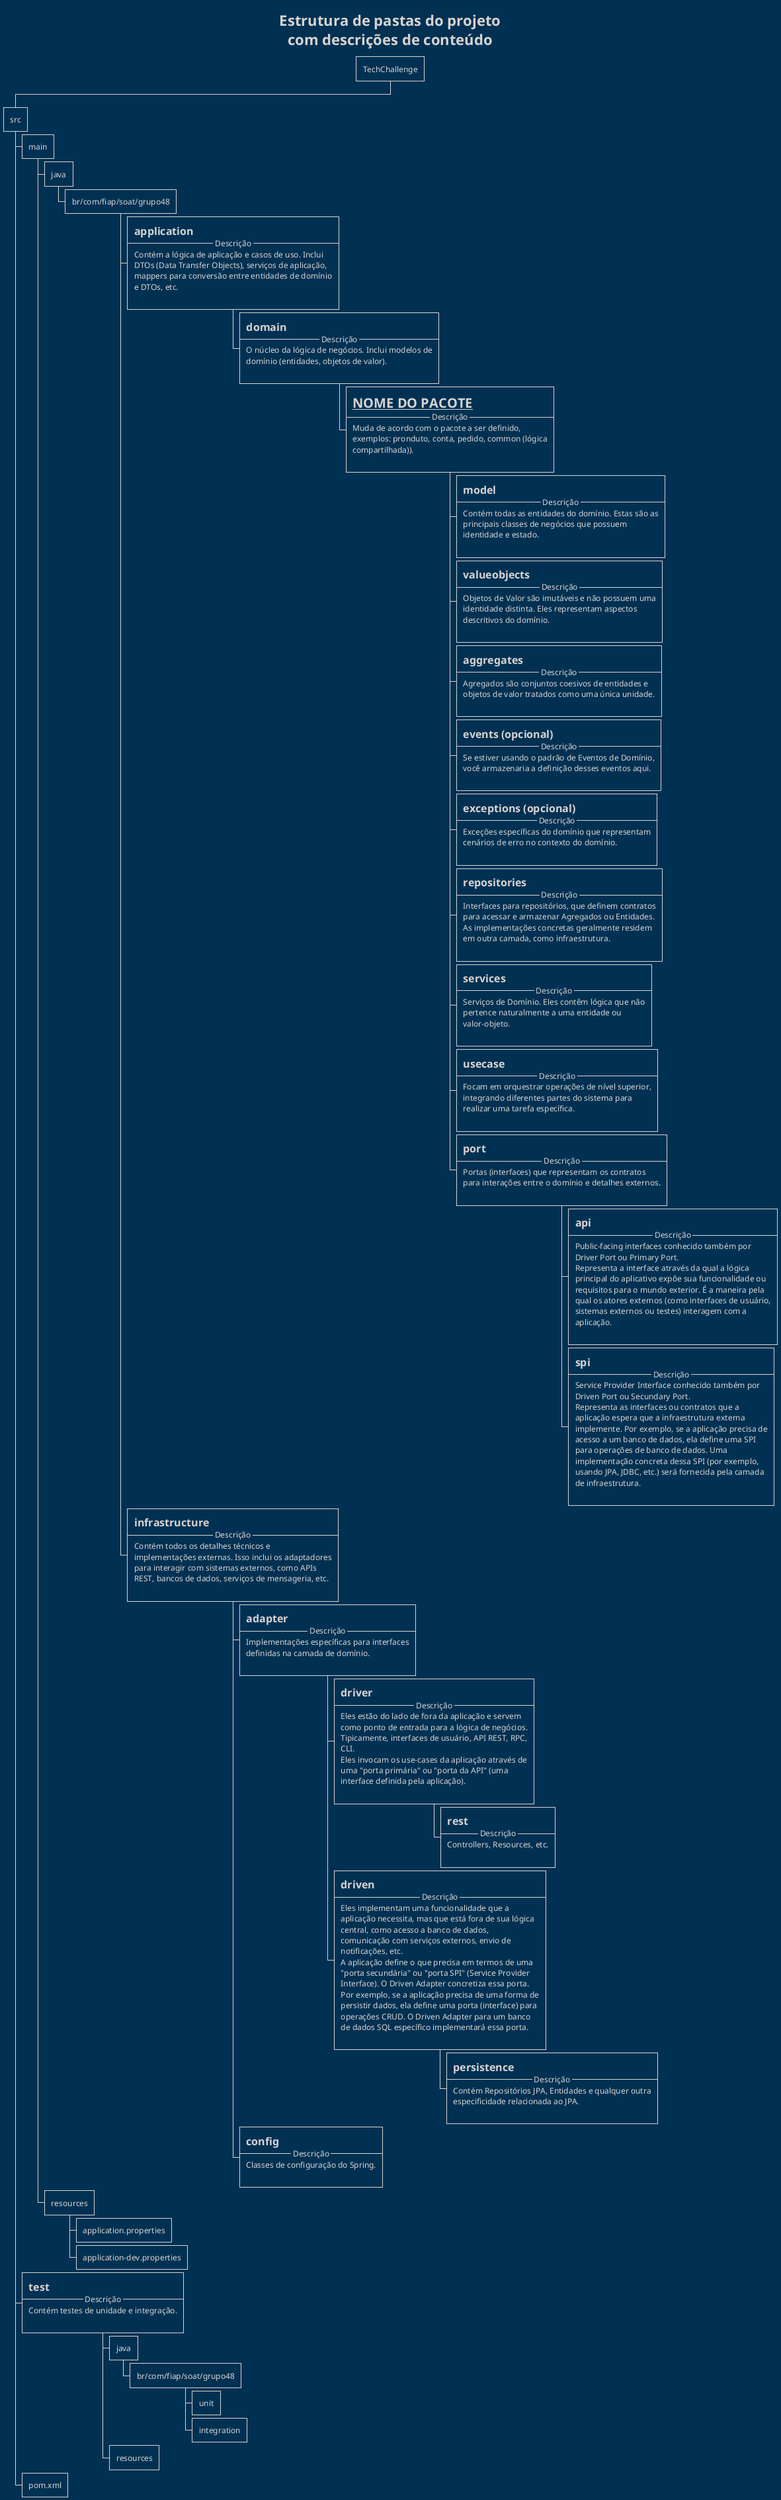 @startwbs ProjectFolderStructureDescription

!theme blueprint
'!theme mimeograph
'!theme reddress-darkblue
'!theme vibrant

title
    Estrutura de pastas do projeto
    com descrições de conteúdo
end title

* TechChallenge
** src
*** main
**** java
***** br/com/fiap/soat/grupo48
******:=application
-- Descrição --
Contém a lógica de aplicação e casos de uso. Inclui DTOs (Data Transfer Objects), serviços de aplicação, mappers para conversão entre entidades de domínio e DTOs, etc.
;
*******:=domain
-- Descrição --
O núcleo da lógica de negócios. Inclui modelos de domínio (entidades, objetos de valor).
;
********:=__NOME DO PACOTE__
-- Descrição --
Muda de acordo com o pacote a ser definido, exemplos: pronduto, conta, pedido, common (lógica compartilhada)).
;
*********:=model
-- Descrição --
Contém todas as entidades do domínio. Estas são as principais classes de negócios que possuem identidade e estado.
;
*********:=valueobjects
-- Descrição --
Objetos de Valor são imutáveis e não possuem uma identidade distinta. Eles representam aspectos descritivos do domínio.
;
*********:=aggregates
-- Descrição --
Agregados são conjuntos coesivos de entidades e objetos de valor tratados como uma única unidade.
;
*********:=events (opcional)
-- Descrição --
Se estiver usando o padrão de Eventos de Domínio, você armazenaria a definição desses eventos aqui.
;
*********:=exceptions (opcional)
-- Descrição --
Exceções específicas do domínio que representam cenários de erro no contexto do domínio.
;
*********:=repositories
-- Descrição --
Interfaces para repositórios, que definem contratos para acessar e armazenar Agregados ou Entidades. As implementações concretas geralmente residem em outra camada, como infraestrutura.
;
*********:=services
-- Descrição --
Serviços de Domínio. Eles contêm lógica que não pertence naturalmente a uma entidade ou valor-objeto.
;
*********:=usecase
-- Descrição --
Focam em orquestrar operações de nível superior, integrando diferentes partes do sistema para realizar uma tarefa específica.
;
*********:=port
-- Descrição --
Portas (interfaces) que representam os contratos para interações entre o domínio e detalhes externos.
;
**********:=api
-- Descrição --
Public-facing interfaces conhecido também por Driver Port ou Primary Port.
Representa a interface através da qual a lógica principal do aplicativo expõe sua funcionalidade ou requisitos para o mundo exterior. É a maneira pela qual os atores externos (como interfaces de usuário, sistemas externos ou testes) interagem com a aplicação.
;
**********:=spi
-- Descrição --
Service Provider Interface conhecido também por Driven Port ou Secundary Port.
Representa as interfaces ou contratos que a aplicação espera que a infraestrutura externa implemente. Por exemplo, se a aplicação precisa de acesso a um banco de dados, ela define uma SPI para operações de banco de dados. Uma implementação concreta dessa SPI (por exemplo, usando JPA, JDBC, etc.) será fornecida pela camada de infraestrutura.
;
******:=infrastructure
-- Descrição --
Contém todos os detalhes técnicos e implementações externas. Isso inclui os adaptadores para interagir com sistemas externos, como APIs REST, bancos de dados, serviços de mensageria, etc.
;
*******:=adapter
-- Descrição --
Implementações específicas para interfaces definidas na camada de domínio.
;
********:=driver
-- Descrição --
Eles estão do lado de fora da aplicação e servem como ponto de entrada para a lógica de negócios.
Tipicamente, interfaces de usuário, API REST, RPC, CLI.
Eles invocam os use-cases da aplicação através de uma "porta primária" ou "porta da API" (uma interface definida pela aplicação).
;
*********:=rest
-- Descrição --
Controllers, Resources, etc.
;
********:=driven
-- Descrição --
Eles implementam uma funcionalidade que a aplicação necessita, mas que está fora de sua lógica central, como acesso a banco de dados, comunicação com serviços externos, envio de notificações, etc.
A aplicação define o que precisa em termos de uma "porta secundária" ou "porta SPI" (Service Provider Interface). O Driven Adapter concretiza essa porta.
Por exemplo, se a aplicação precisa de uma forma de persistir dados, ela define uma porta (interface) para operações CRUD. O Driven Adapter para um banco de dados SQL específico implementará essa porta.
;
*********:=persistence
-- Descrição --
Contém Repositórios JPA, Entidades e qualquer outra especificidade relacionada ao JPA.
;
*******:=config
-- Descrição --
Classes de configuração do Spring.
;
**** resources
***** application.properties
***** application-dev.properties
***:=test
-- Descrição --
Contém testes de unidade e integração.
;
**** java
***** br/com/fiap/soat/grupo48
****** unit
****** integration
**** resources
*** pom.xml

@endwbs